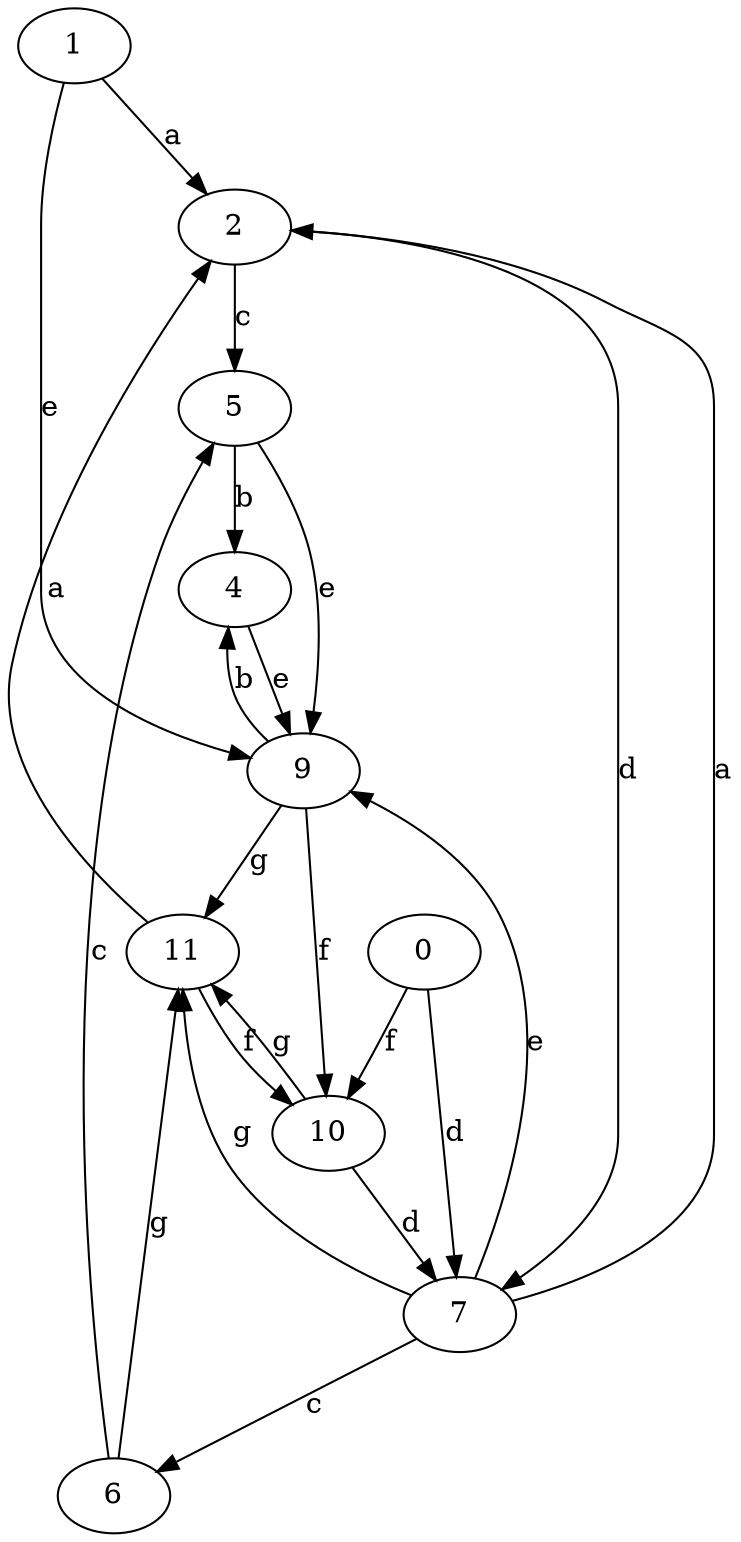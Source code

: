 strict digraph  {
1;
2;
4;
0;
5;
6;
7;
9;
10;
11;
1 -> 2  [label=a];
1 -> 9  [label=e];
2 -> 5  [label=c];
2 -> 7  [label=d];
4 -> 9  [label=e];
0 -> 7  [label=d];
0 -> 10  [label=f];
5 -> 4  [label=b];
5 -> 9  [label=e];
6 -> 5  [label=c];
6 -> 11  [label=g];
7 -> 2  [label=a];
7 -> 6  [label=c];
7 -> 9  [label=e];
7 -> 11  [label=g];
9 -> 4  [label=b];
9 -> 10  [label=f];
9 -> 11  [label=g];
10 -> 7  [label=d];
10 -> 11  [label=g];
11 -> 2  [label=a];
11 -> 10  [label=f];
}
